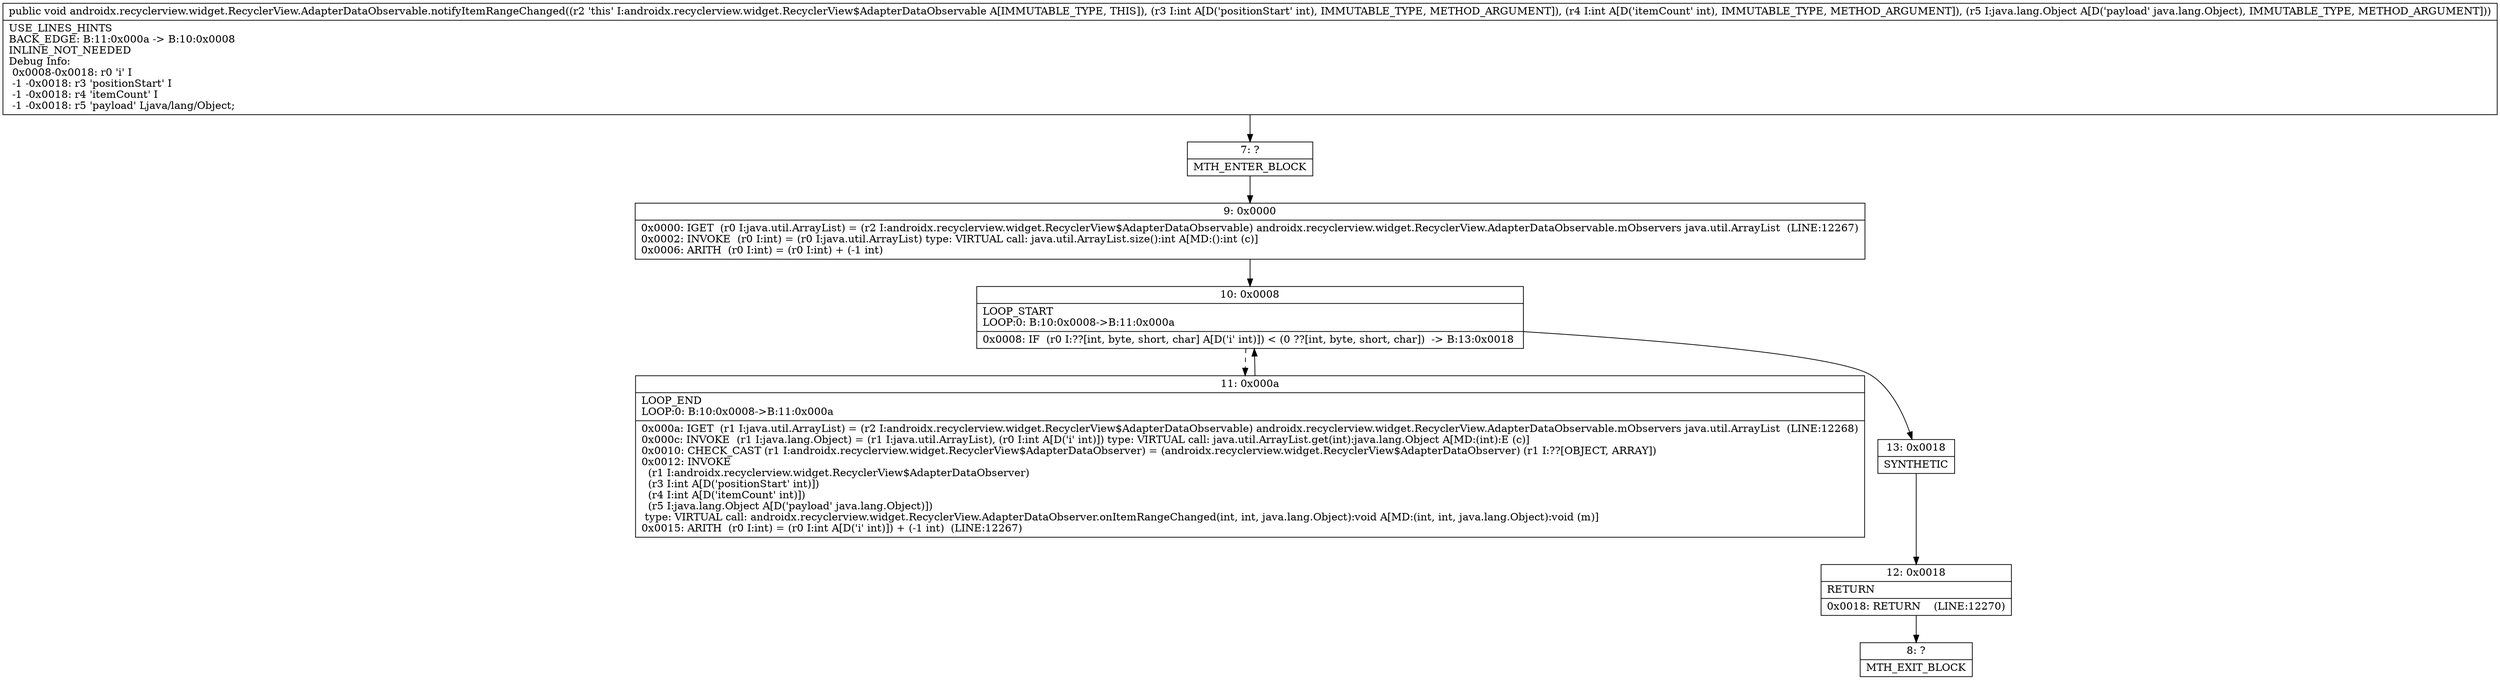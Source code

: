 digraph "CFG forandroidx.recyclerview.widget.RecyclerView.AdapterDataObservable.notifyItemRangeChanged(IILjava\/lang\/Object;)V" {
Node_7 [shape=record,label="{7\:\ ?|MTH_ENTER_BLOCK\l}"];
Node_9 [shape=record,label="{9\:\ 0x0000|0x0000: IGET  (r0 I:java.util.ArrayList) = (r2 I:androidx.recyclerview.widget.RecyclerView$AdapterDataObservable) androidx.recyclerview.widget.RecyclerView.AdapterDataObservable.mObservers java.util.ArrayList  (LINE:12267)\l0x0002: INVOKE  (r0 I:int) = (r0 I:java.util.ArrayList) type: VIRTUAL call: java.util.ArrayList.size():int A[MD:():int (c)]\l0x0006: ARITH  (r0 I:int) = (r0 I:int) + (\-1 int) \l}"];
Node_10 [shape=record,label="{10\:\ 0x0008|LOOP_START\lLOOP:0: B:10:0x0008\-\>B:11:0x000a\l|0x0008: IF  (r0 I:??[int, byte, short, char] A[D('i' int)]) \< (0 ??[int, byte, short, char])  \-\> B:13:0x0018 \l}"];
Node_11 [shape=record,label="{11\:\ 0x000a|LOOP_END\lLOOP:0: B:10:0x0008\-\>B:11:0x000a\l|0x000a: IGET  (r1 I:java.util.ArrayList) = (r2 I:androidx.recyclerview.widget.RecyclerView$AdapterDataObservable) androidx.recyclerview.widget.RecyclerView.AdapterDataObservable.mObservers java.util.ArrayList  (LINE:12268)\l0x000c: INVOKE  (r1 I:java.lang.Object) = (r1 I:java.util.ArrayList), (r0 I:int A[D('i' int)]) type: VIRTUAL call: java.util.ArrayList.get(int):java.lang.Object A[MD:(int):E (c)]\l0x0010: CHECK_CAST (r1 I:androidx.recyclerview.widget.RecyclerView$AdapterDataObserver) = (androidx.recyclerview.widget.RecyclerView$AdapterDataObserver) (r1 I:??[OBJECT, ARRAY]) \l0x0012: INVOKE  \l  (r1 I:androidx.recyclerview.widget.RecyclerView$AdapterDataObserver)\l  (r3 I:int A[D('positionStart' int)])\l  (r4 I:int A[D('itemCount' int)])\l  (r5 I:java.lang.Object A[D('payload' java.lang.Object)])\l type: VIRTUAL call: androidx.recyclerview.widget.RecyclerView.AdapterDataObserver.onItemRangeChanged(int, int, java.lang.Object):void A[MD:(int, int, java.lang.Object):void (m)]\l0x0015: ARITH  (r0 I:int) = (r0 I:int A[D('i' int)]) + (\-1 int)  (LINE:12267)\l}"];
Node_13 [shape=record,label="{13\:\ 0x0018|SYNTHETIC\l}"];
Node_12 [shape=record,label="{12\:\ 0x0018|RETURN\l|0x0018: RETURN    (LINE:12270)\l}"];
Node_8 [shape=record,label="{8\:\ ?|MTH_EXIT_BLOCK\l}"];
MethodNode[shape=record,label="{public void androidx.recyclerview.widget.RecyclerView.AdapterDataObservable.notifyItemRangeChanged((r2 'this' I:androidx.recyclerview.widget.RecyclerView$AdapterDataObservable A[IMMUTABLE_TYPE, THIS]), (r3 I:int A[D('positionStart' int), IMMUTABLE_TYPE, METHOD_ARGUMENT]), (r4 I:int A[D('itemCount' int), IMMUTABLE_TYPE, METHOD_ARGUMENT]), (r5 I:java.lang.Object A[D('payload' java.lang.Object), IMMUTABLE_TYPE, METHOD_ARGUMENT]))  | USE_LINES_HINTS\lBACK_EDGE: B:11:0x000a \-\> B:10:0x0008\lINLINE_NOT_NEEDED\lDebug Info:\l  0x0008\-0x0018: r0 'i' I\l  \-1 \-0x0018: r3 'positionStart' I\l  \-1 \-0x0018: r4 'itemCount' I\l  \-1 \-0x0018: r5 'payload' Ljava\/lang\/Object;\l}"];
MethodNode -> Node_7;Node_7 -> Node_9;
Node_9 -> Node_10;
Node_10 -> Node_11[style=dashed];
Node_10 -> Node_13;
Node_11 -> Node_10;
Node_13 -> Node_12;
Node_12 -> Node_8;
}

